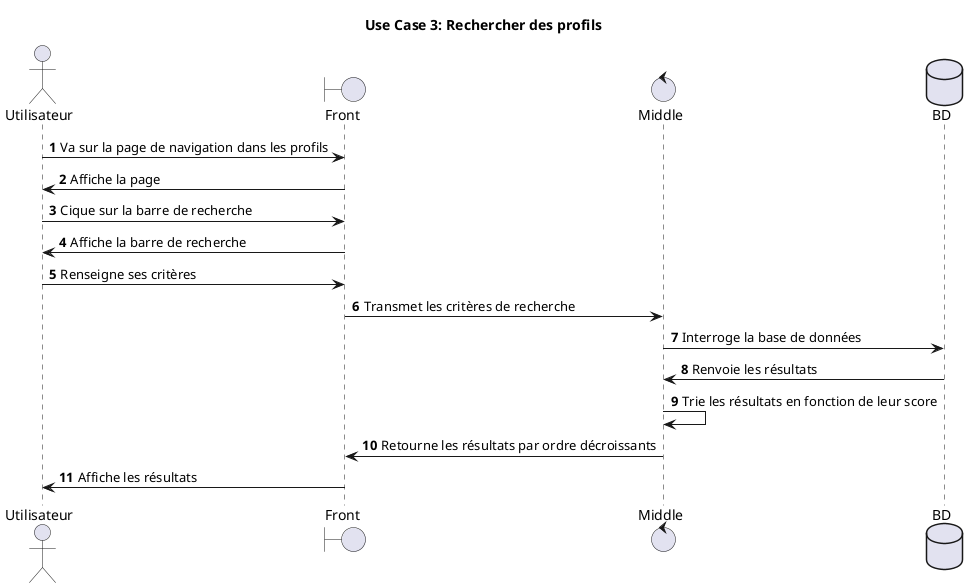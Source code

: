 @startuml

title Use Case 3: Rechercher des profils

actor "Utilisateur" as U
boundary "Front" as F
control "Middle" as M
database BD

autonumber
U -> F : Va sur la page de navigation dans les profils
F -> U : Affiche la page
U -> F : Cique sur la barre de recherche
F -> U : Affiche la barre de recherche
U -> F : Renseigne ses critères
F -> M : Transmet les critères de recherche
M -> BD : Interroge la base de données
BD -> M : Renvoie les résultats
M -> M : Trie les résultats en fonction de leur score
M -> F : Retourne les résultats par ordre décroissants
F -> U : Affiche les résultats  
@enduml